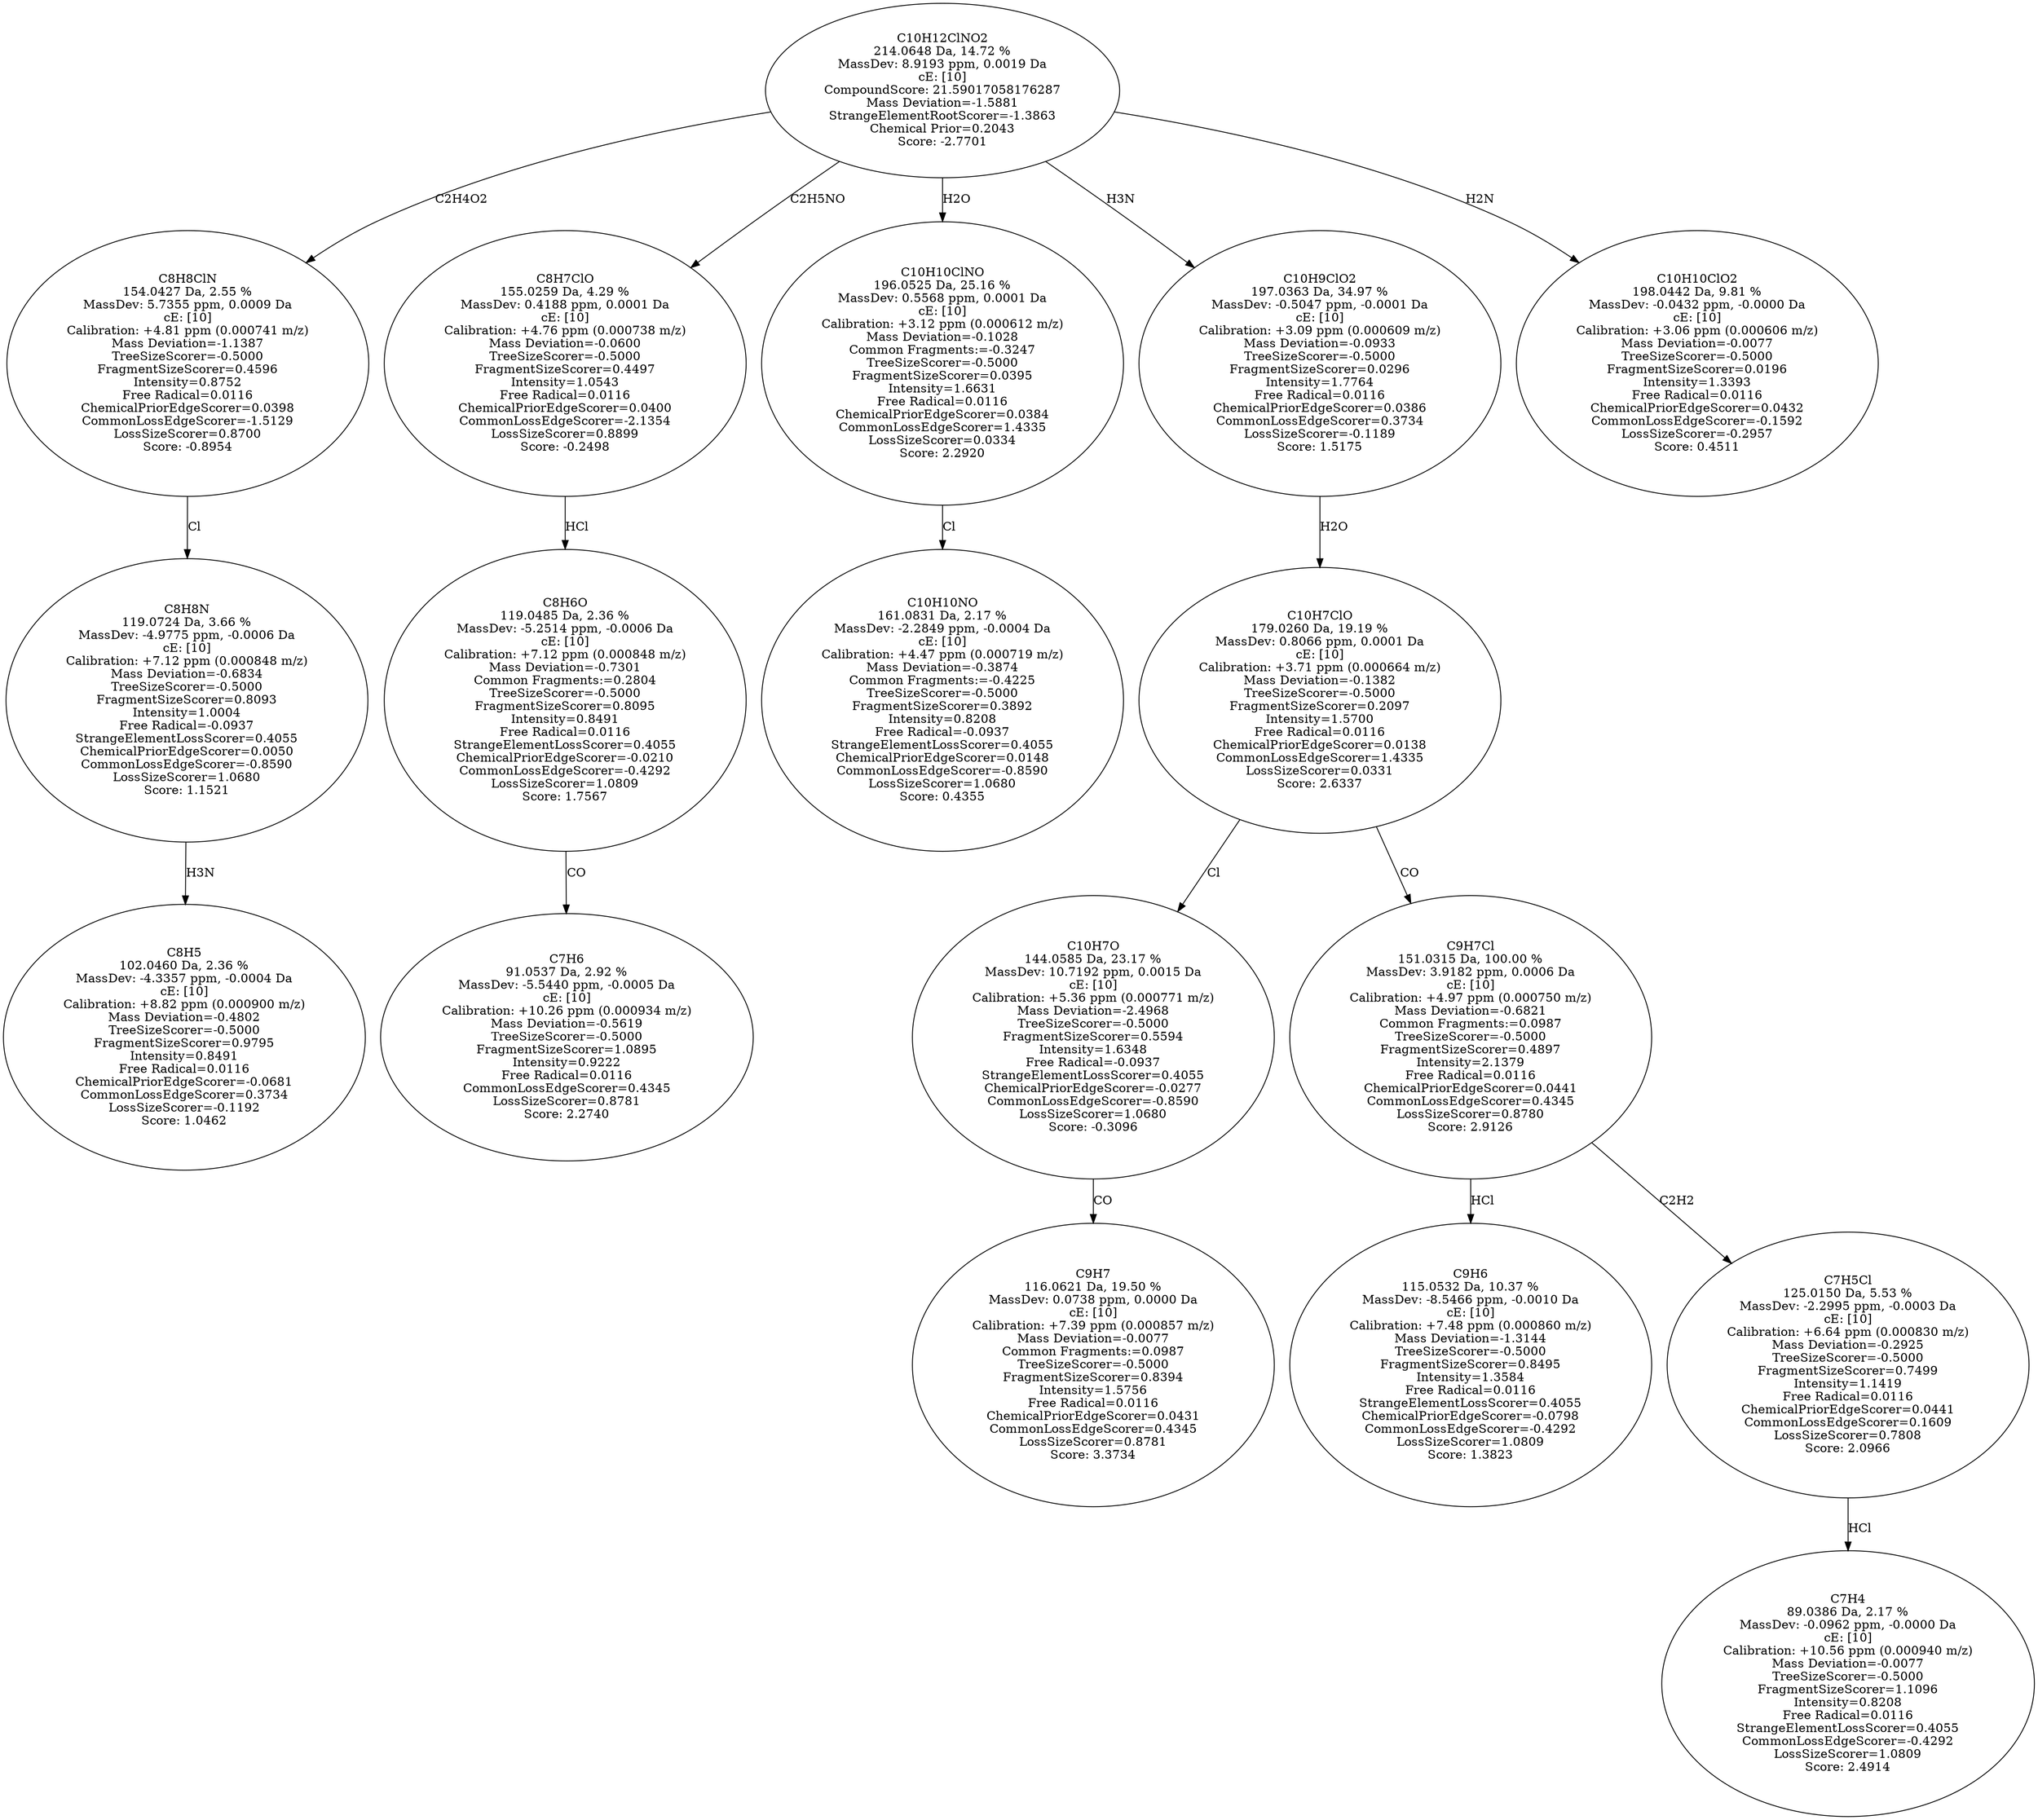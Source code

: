 strict digraph {
v1 [label="C8H5\n102.0460 Da, 2.36 %\nMassDev: -4.3357 ppm, -0.0004 Da\ncE: [10]\nCalibration: +8.82 ppm (0.000900 m/z)\nMass Deviation=-0.4802\nTreeSizeScorer=-0.5000\nFragmentSizeScorer=0.9795\nIntensity=0.8491\nFree Radical=0.0116\nChemicalPriorEdgeScorer=-0.0681\nCommonLossEdgeScorer=0.3734\nLossSizeScorer=-0.1192\nScore: 1.0462"];
v2 [label="C8H8N\n119.0724 Da, 3.66 %\nMassDev: -4.9775 ppm, -0.0006 Da\ncE: [10]\nCalibration: +7.12 ppm (0.000848 m/z)\nMass Deviation=-0.6834\nTreeSizeScorer=-0.5000\nFragmentSizeScorer=0.8093\nIntensity=1.0004\nFree Radical=-0.0937\nStrangeElementLossScorer=0.4055\nChemicalPriorEdgeScorer=0.0050\nCommonLossEdgeScorer=-0.8590\nLossSizeScorer=1.0680\nScore: 1.1521"];
v3 [label="C8H8ClN\n154.0427 Da, 2.55 %\nMassDev: 5.7355 ppm, 0.0009 Da\ncE: [10]\nCalibration: +4.81 ppm (0.000741 m/z)\nMass Deviation=-1.1387\nTreeSizeScorer=-0.5000\nFragmentSizeScorer=0.4596\nIntensity=0.8752\nFree Radical=0.0116\nChemicalPriorEdgeScorer=0.0398\nCommonLossEdgeScorer=-1.5129\nLossSizeScorer=0.8700\nScore: -0.8954"];
v4 [label="C7H6\n91.0537 Da, 2.92 %\nMassDev: -5.5440 ppm, -0.0005 Da\ncE: [10]\nCalibration: +10.26 ppm (0.000934 m/z)\nMass Deviation=-0.5619\nTreeSizeScorer=-0.5000\nFragmentSizeScorer=1.0895\nIntensity=0.9222\nFree Radical=0.0116\nCommonLossEdgeScorer=0.4345\nLossSizeScorer=0.8781\nScore: 2.2740"];
v5 [label="C8H6O\n119.0485 Da, 2.36 %\nMassDev: -5.2514 ppm, -0.0006 Da\ncE: [10]\nCalibration: +7.12 ppm (0.000848 m/z)\nMass Deviation=-0.7301\nCommon Fragments:=0.2804\nTreeSizeScorer=-0.5000\nFragmentSizeScorer=0.8095\nIntensity=0.8491\nFree Radical=0.0116\nStrangeElementLossScorer=0.4055\nChemicalPriorEdgeScorer=-0.0210\nCommonLossEdgeScorer=-0.4292\nLossSizeScorer=1.0809\nScore: 1.7567"];
v6 [label="C8H7ClO\n155.0259 Da, 4.29 %\nMassDev: 0.4188 ppm, 0.0001 Da\ncE: [10]\nCalibration: +4.76 ppm (0.000738 m/z)\nMass Deviation=-0.0600\nTreeSizeScorer=-0.5000\nFragmentSizeScorer=0.4497\nIntensity=1.0543\nFree Radical=0.0116\nChemicalPriorEdgeScorer=0.0400\nCommonLossEdgeScorer=-2.1354\nLossSizeScorer=0.8899\nScore: -0.2498"];
v7 [label="C10H10NO\n161.0831 Da, 2.17 %\nMassDev: -2.2849 ppm, -0.0004 Da\ncE: [10]\nCalibration: +4.47 ppm (0.000719 m/z)\nMass Deviation=-0.3874\nCommon Fragments:=-0.4225\nTreeSizeScorer=-0.5000\nFragmentSizeScorer=0.3892\nIntensity=0.8208\nFree Radical=-0.0937\nStrangeElementLossScorer=0.4055\nChemicalPriorEdgeScorer=0.0148\nCommonLossEdgeScorer=-0.8590\nLossSizeScorer=1.0680\nScore: 0.4355"];
v8 [label="C10H10ClNO\n196.0525 Da, 25.16 %\nMassDev: 0.5568 ppm, 0.0001 Da\ncE: [10]\nCalibration: +3.12 ppm (0.000612 m/z)\nMass Deviation=-0.1028\nCommon Fragments:=-0.3247\nTreeSizeScorer=-0.5000\nFragmentSizeScorer=0.0395\nIntensity=1.6631\nFree Radical=0.0116\nChemicalPriorEdgeScorer=0.0384\nCommonLossEdgeScorer=1.4335\nLossSizeScorer=0.0334\nScore: 2.2920"];
v9 [label="C9H7\n116.0621 Da, 19.50 %\nMassDev: 0.0738 ppm, 0.0000 Da\ncE: [10]\nCalibration: +7.39 ppm (0.000857 m/z)\nMass Deviation=-0.0077\nCommon Fragments:=0.0987\nTreeSizeScorer=-0.5000\nFragmentSizeScorer=0.8394\nIntensity=1.5756\nFree Radical=0.0116\nChemicalPriorEdgeScorer=0.0431\nCommonLossEdgeScorer=0.4345\nLossSizeScorer=0.8781\nScore: 3.3734"];
v10 [label="C10H7O\n144.0585 Da, 23.17 %\nMassDev: 10.7192 ppm, 0.0015 Da\ncE: [10]\nCalibration: +5.36 ppm (0.000771 m/z)\nMass Deviation=-2.4968\nTreeSizeScorer=-0.5000\nFragmentSizeScorer=0.5594\nIntensity=1.6348\nFree Radical=-0.0937\nStrangeElementLossScorer=0.4055\nChemicalPriorEdgeScorer=-0.0277\nCommonLossEdgeScorer=-0.8590\nLossSizeScorer=1.0680\nScore: -0.3096"];
v11 [label="C9H6\n115.0532 Da, 10.37 %\nMassDev: -8.5466 ppm, -0.0010 Da\ncE: [10]\nCalibration: +7.48 ppm (0.000860 m/z)\nMass Deviation=-1.3144\nTreeSizeScorer=-0.5000\nFragmentSizeScorer=0.8495\nIntensity=1.3584\nFree Radical=0.0116\nStrangeElementLossScorer=0.4055\nChemicalPriorEdgeScorer=-0.0798\nCommonLossEdgeScorer=-0.4292\nLossSizeScorer=1.0809\nScore: 1.3823"];
v12 [label="C7H4\n89.0386 Da, 2.17 %\nMassDev: -0.0962 ppm, -0.0000 Da\ncE: [10]\nCalibration: +10.56 ppm (0.000940 m/z)\nMass Deviation=-0.0077\nTreeSizeScorer=-0.5000\nFragmentSizeScorer=1.1096\nIntensity=0.8208\nFree Radical=0.0116\nStrangeElementLossScorer=0.4055\nCommonLossEdgeScorer=-0.4292\nLossSizeScorer=1.0809\nScore: 2.4914"];
v13 [label="C7H5Cl\n125.0150 Da, 5.53 %\nMassDev: -2.2995 ppm, -0.0003 Da\ncE: [10]\nCalibration: +6.64 ppm (0.000830 m/z)\nMass Deviation=-0.2925\nTreeSizeScorer=-0.5000\nFragmentSizeScorer=0.7499\nIntensity=1.1419\nFree Radical=0.0116\nChemicalPriorEdgeScorer=0.0441\nCommonLossEdgeScorer=0.1609\nLossSizeScorer=0.7808\nScore: 2.0966"];
v14 [label="C9H7Cl\n151.0315 Da, 100.00 %\nMassDev: 3.9182 ppm, 0.0006 Da\ncE: [10]\nCalibration: +4.97 ppm (0.000750 m/z)\nMass Deviation=-0.6821\nCommon Fragments:=0.0987\nTreeSizeScorer=-0.5000\nFragmentSizeScorer=0.4897\nIntensity=2.1379\nFree Radical=0.0116\nChemicalPriorEdgeScorer=0.0441\nCommonLossEdgeScorer=0.4345\nLossSizeScorer=0.8780\nScore: 2.9126"];
v15 [label="C10H7ClO\n179.0260 Da, 19.19 %\nMassDev: 0.8066 ppm, 0.0001 Da\ncE: [10]\nCalibration: +3.71 ppm (0.000664 m/z)\nMass Deviation=-0.1382\nTreeSizeScorer=-0.5000\nFragmentSizeScorer=0.2097\nIntensity=1.5700\nFree Radical=0.0116\nChemicalPriorEdgeScorer=0.0138\nCommonLossEdgeScorer=1.4335\nLossSizeScorer=0.0331\nScore: 2.6337"];
v16 [label="C10H9ClO2\n197.0363 Da, 34.97 %\nMassDev: -0.5047 ppm, -0.0001 Da\ncE: [10]\nCalibration: +3.09 ppm (0.000609 m/z)\nMass Deviation=-0.0933\nTreeSizeScorer=-0.5000\nFragmentSizeScorer=0.0296\nIntensity=1.7764\nFree Radical=0.0116\nChemicalPriorEdgeScorer=0.0386\nCommonLossEdgeScorer=0.3734\nLossSizeScorer=-0.1189\nScore: 1.5175"];
v17 [label="C10H10ClO2\n198.0442 Da, 9.81 %\nMassDev: -0.0432 ppm, -0.0000 Da\ncE: [10]\nCalibration: +3.06 ppm (0.000606 m/z)\nMass Deviation=-0.0077\nTreeSizeScorer=-0.5000\nFragmentSizeScorer=0.0196\nIntensity=1.3393\nFree Radical=0.0116\nChemicalPriorEdgeScorer=0.0432\nCommonLossEdgeScorer=-0.1592\nLossSizeScorer=-0.2957\nScore: 0.4511"];
v18 [label="C10H12ClNO2\n214.0648 Da, 14.72 %\nMassDev: 8.9193 ppm, 0.0019 Da\ncE: [10]\nCompoundScore: 21.59017058176287\nMass Deviation=-1.5881\nStrangeElementRootScorer=-1.3863\nChemical Prior=0.2043\nScore: -2.7701"];
v2 -> v1 [label="H3N"];
v3 -> v2 [label="Cl"];
v18 -> v3 [label="C2H4O2"];
v5 -> v4 [label="CO"];
v6 -> v5 [label="HCl"];
v18 -> v6 [label="C2H5NO"];
v8 -> v7 [label="Cl"];
v18 -> v8 [label="H2O"];
v10 -> v9 [label="CO"];
v15 -> v10 [label="Cl"];
v14 -> v11 [label="HCl"];
v13 -> v12 [label="HCl"];
v14 -> v13 [label="C2H2"];
v15 -> v14 [label="CO"];
v16 -> v15 [label="H2O"];
v18 -> v16 [label="H3N"];
v18 -> v17 [label="H2N"];
}